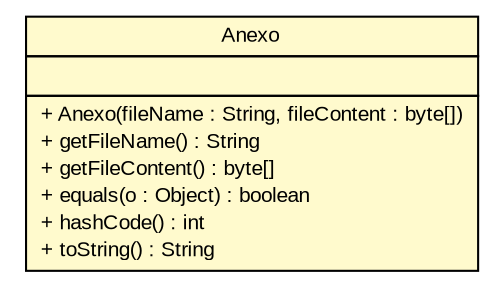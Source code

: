 #!/usr/local/bin/dot
#
# Class diagram 
# Generated by UMLGraph version R5_6 (http://www.umlgraph.org/)
#

digraph G {
	edge [fontname="arial",fontsize=10,labelfontname="arial",labelfontsize=10];
	node [fontname="arial",fontsize=10,shape=plaintext];
	nodesep=0.25;
	ranksep=0.5;
	// br.gov.to.sefaz.seg.business.mail.domain.Anexo
	c221057 [label=<<table title="br.gov.to.sefaz.seg.business.mail.domain.Anexo" border="0" cellborder="1" cellspacing="0" cellpadding="2" port="p" bgcolor="lemonChiffon" href="./Anexo.html">
		<tr><td><table border="0" cellspacing="0" cellpadding="1">
<tr><td align="center" balign="center"> Anexo </td></tr>
		</table></td></tr>
		<tr><td><table border="0" cellspacing="0" cellpadding="1">
<tr><td align="left" balign="left">  </td></tr>
		</table></td></tr>
		<tr><td><table border="0" cellspacing="0" cellpadding="1">
<tr><td align="left" balign="left"> + Anexo(fileName : String, fileContent : byte[]) </td></tr>
<tr><td align="left" balign="left"> + getFileName() : String </td></tr>
<tr><td align="left" balign="left"> + getFileContent() : byte[] </td></tr>
<tr><td align="left" balign="left"> + equals(o : Object) : boolean </td></tr>
<tr><td align="left" balign="left"> + hashCode() : int </td></tr>
<tr><td align="left" balign="left"> + toString() : String </td></tr>
		</table></td></tr>
		</table>>, URL="./Anexo.html", fontname="arial", fontcolor="black", fontsize=10.0];
}

